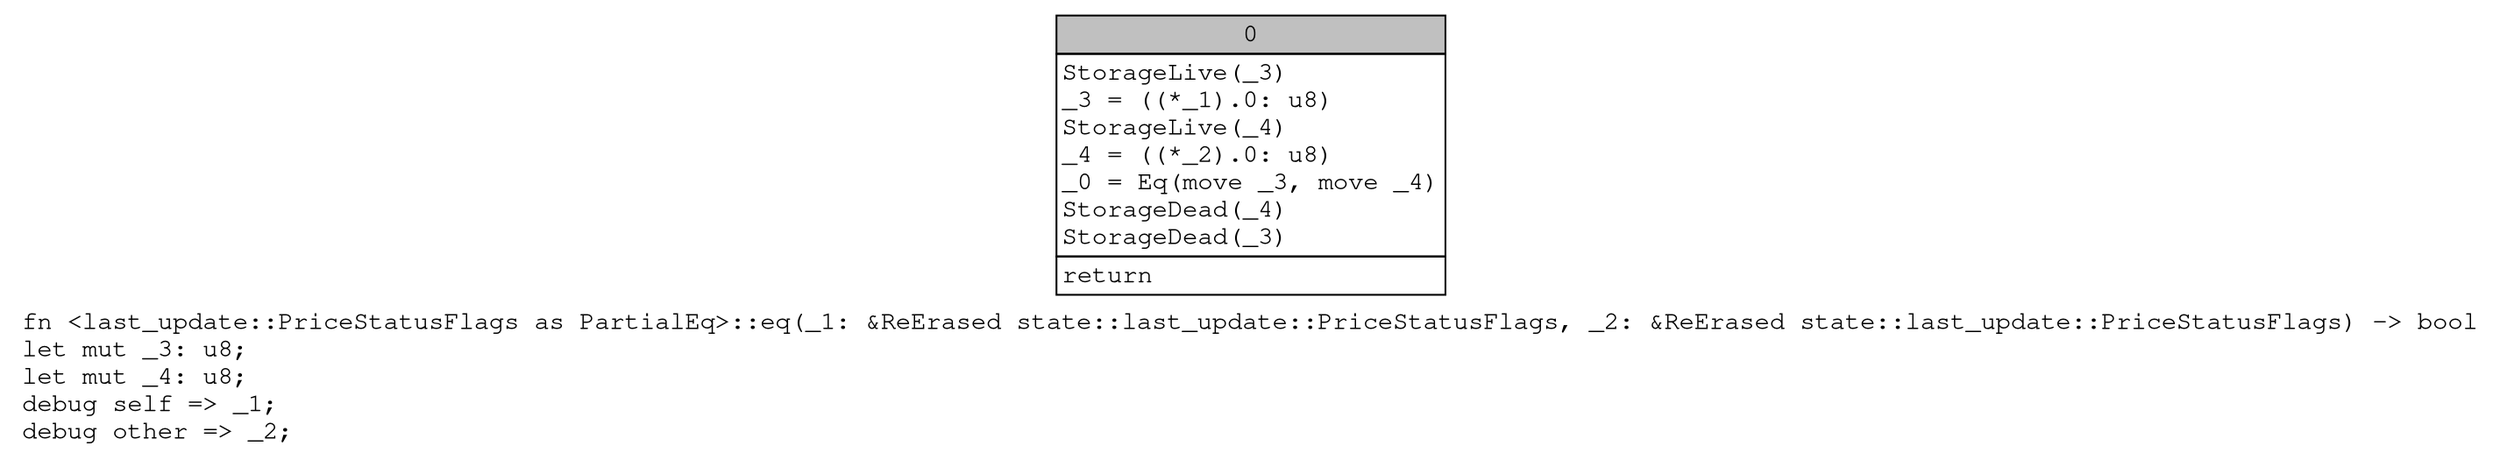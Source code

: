 digraph Mir_0_6637 {
    graph [fontname="Courier, monospace"];
    node [fontname="Courier, monospace"];
    edge [fontname="Courier, monospace"];
    label=<fn &lt;last_update::PriceStatusFlags as PartialEq&gt;::eq(_1: &amp;ReErased state::last_update::PriceStatusFlags, _2: &amp;ReErased state::last_update::PriceStatusFlags) -&gt; bool<br align="left"/>let mut _3: u8;<br align="left"/>let mut _4: u8;<br align="left"/>debug self =&gt; _1;<br align="left"/>debug other =&gt; _2;<br align="left"/>>;
    bb0__0_6637 [shape="none", label=<<table border="0" cellborder="1" cellspacing="0"><tr><td bgcolor="gray" align="center" colspan="1">0</td></tr><tr><td align="left" balign="left">StorageLive(_3)<br/>_3 = ((*_1).0: u8)<br/>StorageLive(_4)<br/>_4 = ((*_2).0: u8)<br/>_0 = Eq(move _3, move _4)<br/>StorageDead(_4)<br/>StorageDead(_3)<br/></td></tr><tr><td align="left">return</td></tr></table>>];
}
